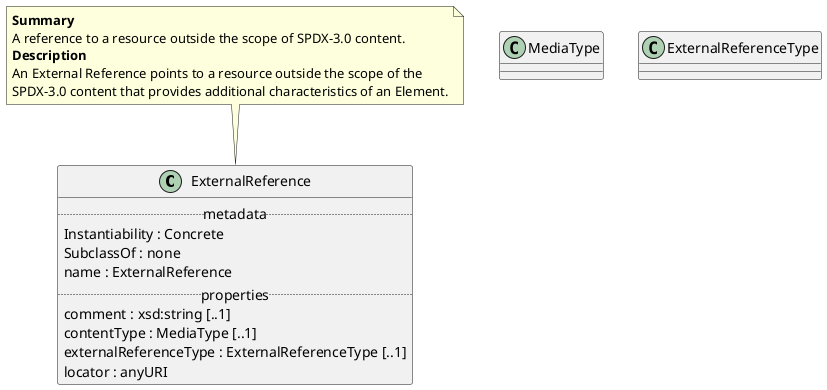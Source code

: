 @startuml
set separator ::
class ExternalReference {
.. metadata ..
    Instantiability : Concrete
    SubclassOf : none
    name : ExternalReference
.. properties ..
    comment : xsd:string [..1]
    contentType : MediaType [..1]
    externalReferenceType : ExternalReferenceType [..1]
    locator : anyURI 
}
note top of ExternalReference
<b>Summary</b>
A reference to a resource outside the scope of SPDX-3.0 content.
<b>Description</b>
An External Reference points to a resource outside the scope of the
SPDX-3.0 content that provides additional characteristics of an Element.
end note
"MediaType" <-[dotted]-- "ExternalReference::contentType"
"ExternalReferenceType" <-[dotted]-- "ExternalReference::externalReferenceType"
@enduml
